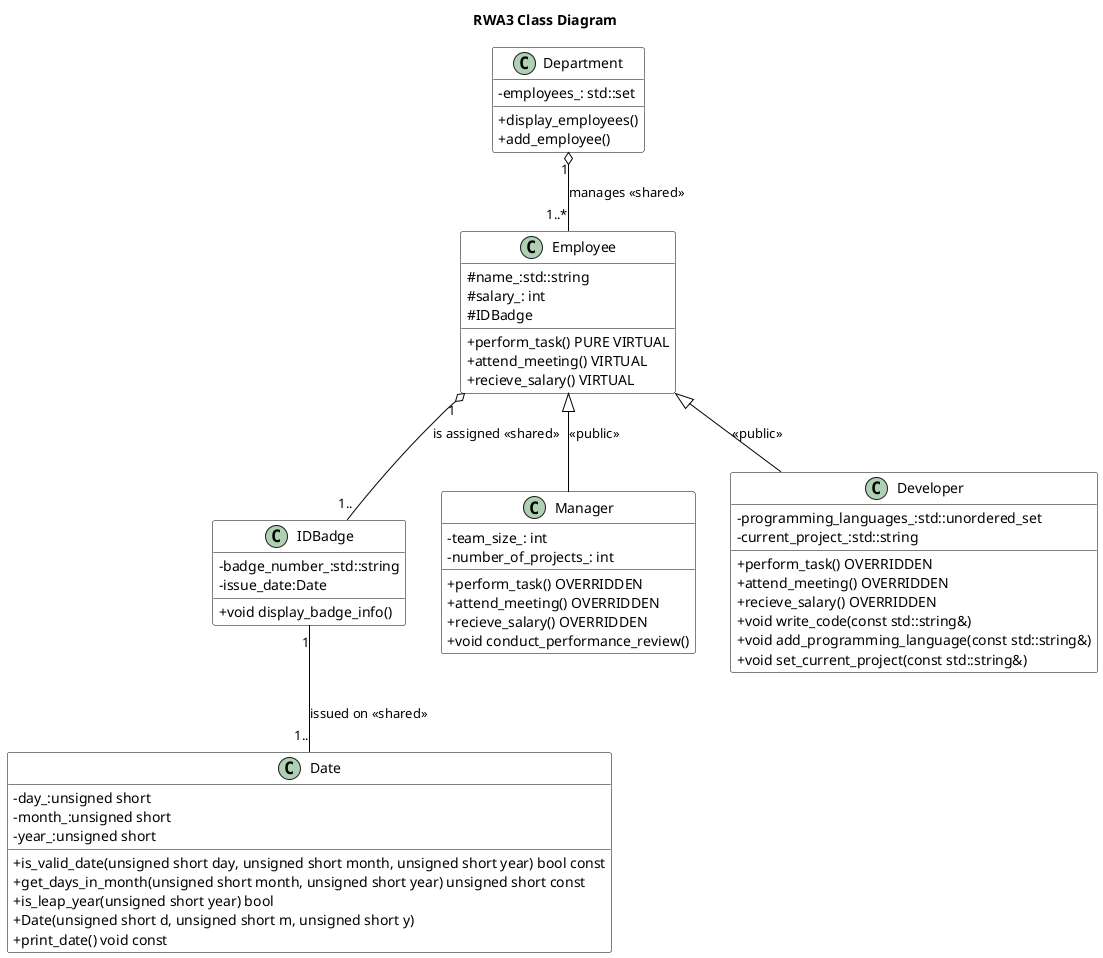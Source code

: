 @startuml "RWA3 Class Diagram"
title RWA3 Class Diagram
skinparam ClassAttributeIconSize 0
skinparam class {
    BackgroundColor White
    ArrowColor Black
    BorderColor Black
}


class Department {
    -employees_: std::set
    +display_employees()
    +add_employee()
}

class Date {
    -day_:unsigned short
    -month_:unsigned short
    -year_:unsigned short
    +is_valid_date(unsigned short day, unsigned short month, unsigned short year) bool const
    +get_days_in_month(unsigned short month, unsigned short year) unsigned short const
    +is_leap_year(unsigned short year) bool
    +Date(unsigned short d, unsigned short m, unsigned short y)
    +print_date() void const

}

class IDBadge{
    -badge_number_:std::string
    -issue_date:Date 
    +void display_badge_info()
}

class Manager {
    -team_size_: int
    -number_of_projects_: int
    +perform_task() OVERRIDDEN
    +attend_meeting() OVERRIDDEN
    +recieve_salary() OVERRIDDEN
    +void conduct_performance_review()
    

}

class Developer{
    -programming_languages_:std::unordered_set
    -current_project_:std::string
    +perform_task() OVERRIDDEN
    +attend_meeting() OVERRIDDEN
    +recieve_salary() OVERRIDDEN
    +void write_code(const std::string&)
    +void add_programming_language(const std::string&)
    +void set_current_project(const std::string&)
}

'Employee class
class Employee {
    #name_:std::string
    #salary_: int
    #IDBadge
    +perform_task() PURE VIRTUAL
    +attend_meeting() VIRTUAL
    +recieve_salary() VIRTUAL

}

'Relationships
Department "1" o-- "1..*" Employee : manages <<shared>>
Employee "1" o-- "1.." IDBadge : is assigned <<shared>>
IDBadge "1" O-- "1.." Date : issued on <<shared>>
Employee <|-- Developer: <<public>>
Employee <|-- Manager: <<public>>


@enduml